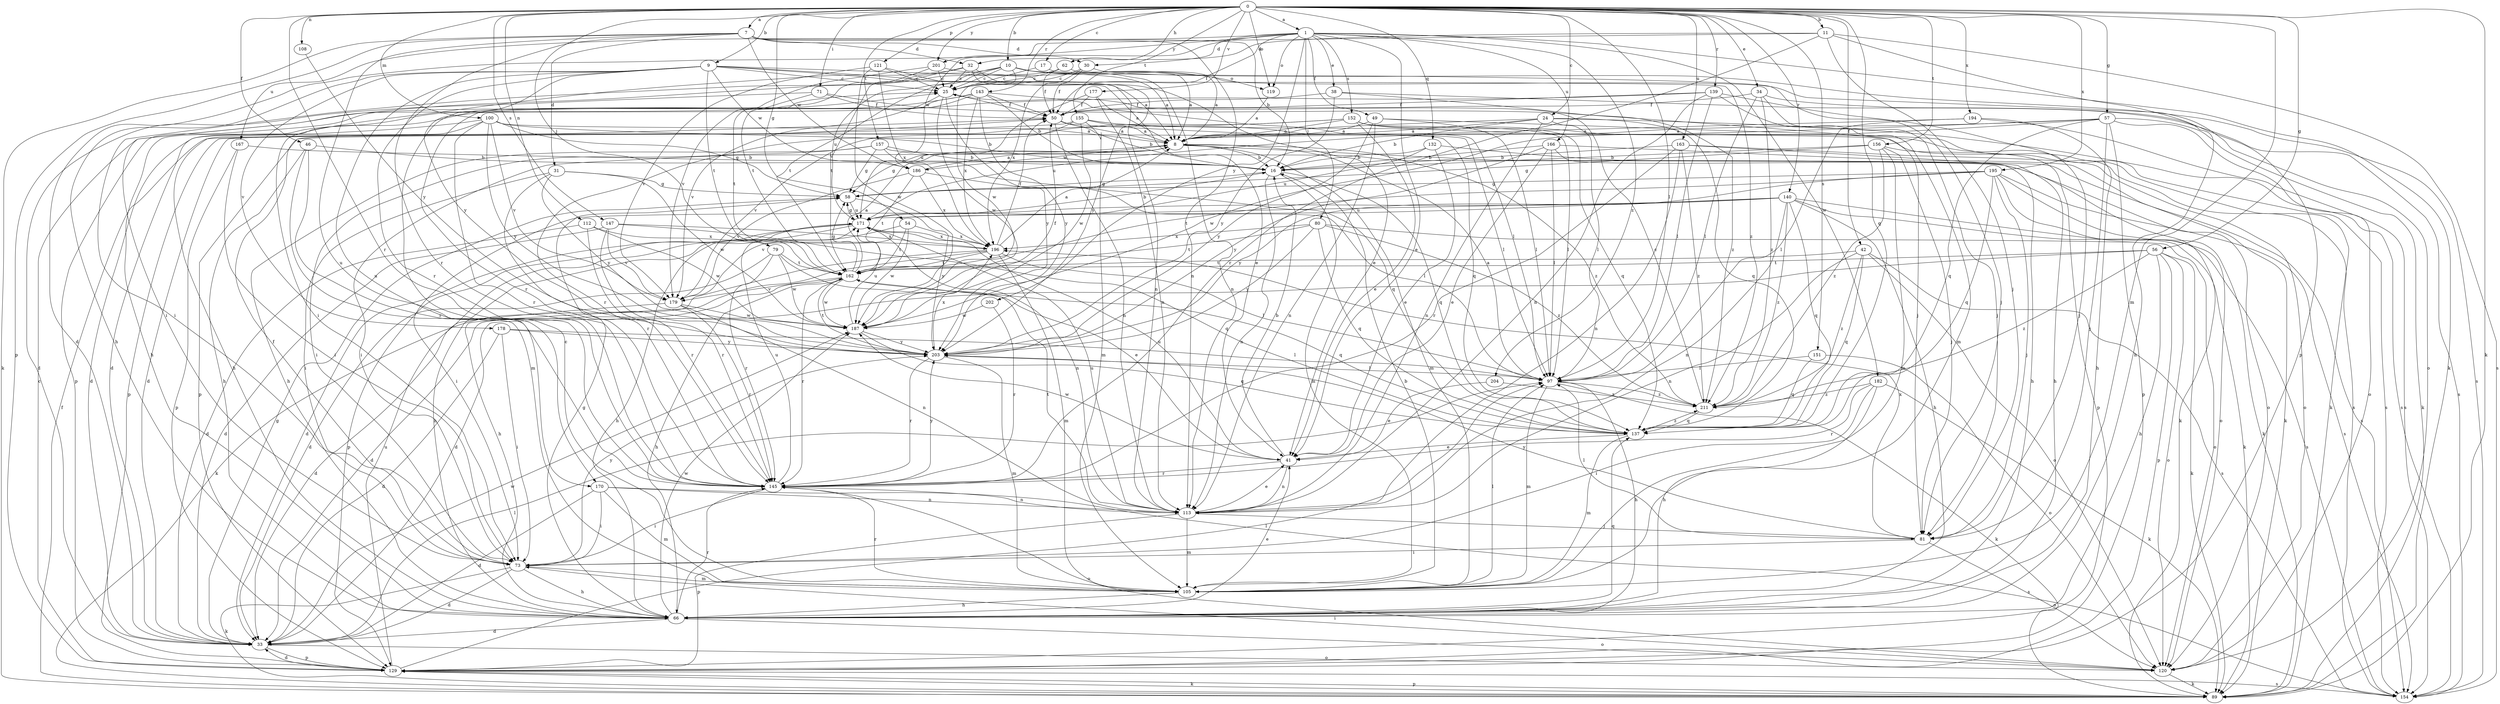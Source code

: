 strict digraph  {
0;
1;
7;
8;
9;
10;
11;
16;
17;
24;
25;
30;
31;
32;
33;
34;
38;
41;
42;
46;
49;
50;
54;
56;
57;
58;
62;
66;
71;
73;
79;
80;
81;
89;
97;
100;
105;
108;
112;
113;
119;
120;
121;
129;
132;
137;
139;
140;
143;
145;
147;
151;
152;
154;
155;
156;
157;
162;
163;
166;
167;
170;
171;
177;
178;
179;
182;
186;
187;
194;
195;
196;
201;
202;
203;
204;
211;
0 -> 1  [label=a];
0 -> 7  [label=a];
0 -> 9  [label=b];
0 -> 10  [label=b];
0 -> 11  [label=b];
0 -> 17  [label=c];
0 -> 24  [label=c];
0 -> 34  [label=e];
0 -> 42  [label=f];
0 -> 46  [label=f];
0 -> 54  [label=g];
0 -> 56  [label=g];
0 -> 57  [label=g];
0 -> 62  [label=h];
0 -> 71  [label=i];
0 -> 79  [label=j];
0 -> 89  [label=k];
0 -> 97  [label=l];
0 -> 100  [label=m];
0 -> 105  [label=m];
0 -> 108  [label=n];
0 -> 112  [label=n];
0 -> 119  [label=o];
0 -> 121  [label=p];
0 -> 132  [label=q];
0 -> 137  [label=q];
0 -> 139  [label=r];
0 -> 140  [label=r];
0 -> 143  [label=r];
0 -> 145  [label=r];
0 -> 147  [label=s];
0 -> 151  [label=s];
0 -> 155  [label=t];
0 -> 156  [label=t];
0 -> 157  [label=t];
0 -> 163  [label=u];
0 -> 177  [label=v];
0 -> 194  [label=x];
0 -> 195  [label=x];
0 -> 201  [label=y];
1 -> 30  [label=d];
1 -> 38  [label=e];
1 -> 41  [label=e];
1 -> 49  [label=f];
1 -> 50  [label=f];
1 -> 80  [label=j];
1 -> 89  [label=k];
1 -> 119  [label=o];
1 -> 152  [label=s];
1 -> 166  [label=u];
1 -> 167  [label=u];
1 -> 182  [label=w];
1 -> 186  [label=w];
1 -> 201  [label=y];
1 -> 202  [label=y];
1 -> 204  [label=z];
7 -> 16  [label=b];
7 -> 30  [label=d];
7 -> 31  [label=d];
7 -> 32  [label=d];
7 -> 89  [label=k];
7 -> 113  [label=n];
7 -> 129  [label=p];
7 -> 145  [label=r];
7 -> 170  [label=u];
7 -> 186  [label=w];
8 -> 16  [label=b];
8 -> 58  [label=g];
8 -> 73  [label=i];
8 -> 89  [label=k];
8 -> 105  [label=m];
8 -> 186  [label=w];
8 -> 211  [label=z];
9 -> 8  [label=a];
9 -> 25  [label=c];
9 -> 41  [label=e];
9 -> 66  [label=h];
9 -> 145  [label=r];
9 -> 162  [label=t];
9 -> 170  [label=u];
9 -> 178  [label=v];
9 -> 186  [label=w];
9 -> 203  [label=y];
9 -> 211  [label=z];
10 -> 8  [label=a];
10 -> 25  [label=c];
10 -> 73  [label=i];
10 -> 81  [label=j];
10 -> 113  [label=n];
10 -> 119  [label=o];
10 -> 162  [label=t];
10 -> 171  [label=u];
10 -> 187  [label=w];
11 -> 32  [label=d];
11 -> 33  [label=d];
11 -> 81  [label=j];
11 -> 129  [label=p];
11 -> 145  [label=r];
11 -> 154  [label=s];
16 -> 58  [label=g];
16 -> 105  [label=m];
16 -> 113  [label=n];
16 -> 137  [label=q];
17 -> 8  [label=a];
17 -> 25  [label=c];
24 -> 8  [label=a];
24 -> 16  [label=b];
24 -> 97  [label=l];
24 -> 113  [label=n];
24 -> 137  [label=q];
24 -> 154  [label=s];
24 -> 179  [label=v];
25 -> 50  [label=f];
25 -> 179  [label=v];
25 -> 187  [label=w];
25 -> 203  [label=y];
30 -> 25  [label=c];
30 -> 50  [label=f];
30 -> 154  [label=s];
30 -> 196  [label=x];
31 -> 58  [label=g];
31 -> 73  [label=i];
31 -> 145  [label=r];
31 -> 187  [label=w];
31 -> 203  [label=y];
32 -> 25  [label=c];
32 -> 41  [label=e];
32 -> 73  [label=i];
32 -> 162  [label=t];
32 -> 203  [label=y];
33 -> 58  [label=g];
33 -> 97  [label=l];
33 -> 120  [label=o];
33 -> 129  [label=p];
33 -> 187  [label=w];
34 -> 50  [label=f];
34 -> 66  [label=h];
34 -> 81  [label=j];
34 -> 97  [label=l];
34 -> 211  [label=z];
38 -> 50  [label=f];
38 -> 154  [label=s];
38 -> 203  [label=y];
38 -> 211  [label=z];
41 -> 16  [label=b];
41 -> 113  [label=n];
41 -> 145  [label=r];
41 -> 171  [label=u];
41 -> 187  [label=w];
42 -> 113  [label=n];
42 -> 120  [label=o];
42 -> 137  [label=q];
42 -> 154  [label=s];
42 -> 162  [label=t];
42 -> 211  [label=z];
46 -> 16  [label=b];
46 -> 66  [label=h];
46 -> 105  [label=m];
46 -> 145  [label=r];
49 -> 8  [label=a];
49 -> 97  [label=l];
49 -> 113  [label=n];
49 -> 154  [label=s];
49 -> 203  [label=y];
50 -> 8  [label=a];
50 -> 16  [label=b];
50 -> 113  [label=n];
50 -> 137  [label=q];
54 -> 66  [label=h];
54 -> 162  [label=t];
54 -> 187  [label=w];
54 -> 196  [label=x];
56 -> 33  [label=d];
56 -> 66  [label=h];
56 -> 89  [label=k];
56 -> 120  [label=o];
56 -> 129  [label=p];
56 -> 162  [label=t];
56 -> 211  [label=z];
57 -> 8  [label=a];
57 -> 81  [label=j];
57 -> 89  [label=k];
57 -> 120  [label=o];
57 -> 129  [label=p];
57 -> 137  [label=q];
57 -> 171  [label=u];
57 -> 187  [label=w];
58 -> 171  [label=u];
58 -> 203  [label=y];
62 -> 8  [label=a];
62 -> 25  [label=c];
62 -> 50  [label=f];
62 -> 73  [label=i];
66 -> 33  [label=d];
66 -> 41  [label=e];
66 -> 58  [label=g];
66 -> 120  [label=o];
66 -> 137  [label=q];
66 -> 145  [label=r];
66 -> 187  [label=w];
71 -> 33  [label=d];
71 -> 50  [label=f];
71 -> 81  [label=j];
71 -> 162  [label=t];
73 -> 33  [label=d];
73 -> 50  [label=f];
73 -> 66  [label=h];
73 -> 89  [label=k];
73 -> 105  [label=m];
73 -> 203  [label=y];
79 -> 33  [label=d];
79 -> 41  [label=e];
79 -> 145  [label=r];
79 -> 162  [label=t];
79 -> 187  [label=w];
80 -> 120  [label=o];
80 -> 137  [label=q];
80 -> 162  [label=t];
80 -> 196  [label=x];
80 -> 203  [label=y];
80 -> 211  [label=z];
81 -> 73  [label=i];
81 -> 97  [label=l];
81 -> 120  [label=o];
81 -> 196  [label=x];
81 -> 203  [label=y];
89 -> 50  [label=f];
89 -> 129  [label=p];
97 -> 8  [label=a];
97 -> 66  [label=h];
97 -> 89  [label=k];
97 -> 105  [label=m];
97 -> 211  [label=z];
100 -> 8  [label=a];
100 -> 16  [label=b];
100 -> 33  [label=d];
100 -> 58  [label=g];
100 -> 66  [label=h];
100 -> 145  [label=r];
100 -> 179  [label=v];
100 -> 203  [label=y];
105 -> 16  [label=b];
105 -> 25  [label=c];
105 -> 66  [label=h];
105 -> 97  [label=l];
105 -> 145  [label=r];
108 -> 203  [label=y];
112 -> 33  [label=d];
112 -> 145  [label=r];
112 -> 187  [label=w];
112 -> 196  [label=x];
113 -> 41  [label=e];
113 -> 81  [label=j];
113 -> 105  [label=m];
113 -> 129  [label=p];
113 -> 162  [label=t];
113 -> 171  [label=u];
119 -> 8  [label=a];
120 -> 73  [label=i];
120 -> 89  [label=k];
121 -> 25  [label=c];
121 -> 113  [label=n];
121 -> 179  [label=v];
121 -> 187  [label=w];
121 -> 196  [label=x];
129 -> 25  [label=c];
129 -> 33  [label=d];
129 -> 89  [label=k];
129 -> 97  [label=l];
129 -> 154  [label=s];
129 -> 171  [label=u];
132 -> 16  [label=b];
132 -> 41  [label=e];
132 -> 154  [label=s];
132 -> 171  [label=u];
137 -> 41  [label=e];
137 -> 105  [label=m];
137 -> 211  [label=z];
139 -> 33  [label=d];
139 -> 50  [label=f];
139 -> 81  [label=j];
139 -> 97  [label=l];
139 -> 105  [label=m];
139 -> 113  [label=n];
140 -> 66  [label=h];
140 -> 73  [label=i];
140 -> 89  [label=k];
140 -> 113  [label=n];
140 -> 137  [label=q];
140 -> 154  [label=s];
140 -> 171  [label=u];
140 -> 179  [label=v];
140 -> 211  [label=z];
143 -> 16  [label=b];
143 -> 50  [label=f];
143 -> 66  [label=h];
143 -> 97  [label=l];
143 -> 129  [label=p];
143 -> 145  [label=r];
143 -> 196  [label=x];
143 -> 203  [label=y];
145 -> 73  [label=i];
145 -> 113  [label=n];
145 -> 120  [label=o];
145 -> 171  [label=u];
145 -> 203  [label=y];
147 -> 33  [label=d];
147 -> 137  [label=q];
147 -> 145  [label=r];
147 -> 179  [label=v];
147 -> 196  [label=x];
151 -> 97  [label=l];
151 -> 120  [label=o];
151 -> 137  [label=q];
152 -> 8  [label=a];
152 -> 33  [label=d];
152 -> 41  [label=e];
152 -> 89  [label=k];
152 -> 97  [label=l];
152 -> 129  [label=p];
152 -> 137  [label=q];
155 -> 8  [label=a];
155 -> 97  [label=l];
155 -> 105  [label=m];
155 -> 129  [label=p];
155 -> 145  [label=r];
155 -> 154  [label=s];
155 -> 187  [label=w];
156 -> 16  [label=b];
156 -> 58  [label=g];
156 -> 81  [label=j];
156 -> 105  [label=m];
156 -> 129  [label=p];
156 -> 211  [label=z];
157 -> 16  [label=b];
157 -> 58  [label=g];
157 -> 66  [label=h];
157 -> 73  [label=i];
157 -> 120  [label=o];
157 -> 137  [label=q];
162 -> 8  [label=a];
162 -> 33  [label=d];
162 -> 58  [label=g];
162 -> 66  [label=h];
162 -> 137  [label=q];
162 -> 145  [label=r];
162 -> 179  [label=v];
162 -> 187  [label=w];
163 -> 16  [label=b];
163 -> 66  [label=h];
163 -> 113  [label=n];
163 -> 120  [label=o];
163 -> 145  [label=r];
163 -> 211  [label=z];
166 -> 16  [label=b];
166 -> 41  [label=e];
166 -> 66  [label=h];
166 -> 89  [label=k];
166 -> 97  [label=l];
166 -> 203  [label=y];
167 -> 16  [label=b];
167 -> 73  [label=i];
167 -> 129  [label=p];
170 -> 33  [label=d];
170 -> 73  [label=i];
170 -> 105  [label=m];
170 -> 113  [label=n];
170 -> 154  [label=s];
171 -> 16  [label=b];
171 -> 33  [label=d];
171 -> 58  [label=g];
171 -> 66  [label=h];
171 -> 113  [label=n];
171 -> 129  [label=p];
171 -> 196  [label=x];
177 -> 8  [label=a];
177 -> 50  [label=f];
177 -> 113  [label=n];
177 -> 171  [label=u];
178 -> 33  [label=d];
178 -> 73  [label=i];
178 -> 97  [label=l];
178 -> 203  [label=y];
179 -> 33  [label=d];
179 -> 113  [label=n];
179 -> 145  [label=r];
179 -> 187  [label=w];
182 -> 66  [label=h];
182 -> 73  [label=i];
182 -> 89  [label=k];
182 -> 145  [label=r];
182 -> 211  [label=z];
186 -> 8  [label=a];
186 -> 97  [label=l];
186 -> 162  [label=t];
186 -> 179  [label=v];
186 -> 196  [label=x];
187 -> 50  [label=f];
187 -> 137  [label=q];
187 -> 171  [label=u];
187 -> 203  [label=y];
194 -> 8  [label=a];
194 -> 66  [label=h];
194 -> 97  [label=l];
194 -> 154  [label=s];
195 -> 58  [label=g];
195 -> 81  [label=j];
195 -> 89  [label=k];
195 -> 120  [label=o];
195 -> 137  [label=q];
195 -> 154  [label=s];
195 -> 162  [label=t];
195 -> 203  [label=y];
196 -> 8  [label=a];
196 -> 50  [label=f];
196 -> 66  [label=h];
196 -> 89  [label=k];
196 -> 97  [label=l];
196 -> 105  [label=m];
196 -> 162  [label=t];
201 -> 25  [label=c];
201 -> 120  [label=o];
201 -> 162  [label=t];
201 -> 179  [label=v];
202 -> 145  [label=r];
202 -> 187  [label=w];
203 -> 97  [label=l];
203 -> 105  [label=m];
203 -> 145  [label=r];
203 -> 162  [label=t];
203 -> 196  [label=x];
204 -> 41  [label=e];
204 -> 211  [label=z];
211 -> 25  [label=c];
211 -> 137  [label=q];
}

